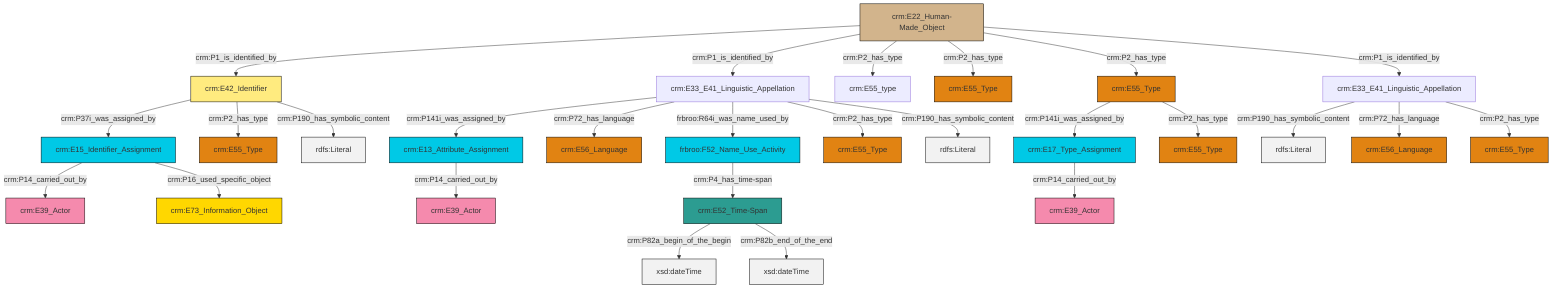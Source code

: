 graph TD
classDef Literal fill:#f2f2f2,stroke:#000000;
classDef CRM_Entity fill:#FFFFFF,stroke:#000000;
classDef Temporal_Entity fill:#00C9E6, stroke:#000000;
classDef Type fill:#E18312, stroke:#000000;
classDef Time-Span fill:#2C9C91, stroke:#000000;
classDef Appellation fill:#FFEB7F, stroke:#000000;
classDef Place fill:#008836, stroke:#000000;
classDef Persistent_Item fill:#B266B2, stroke:#000000;
classDef Conceptual_Object fill:#FFD700, stroke:#000000;
classDef Physical_Thing fill:#D2B48C, stroke:#000000;
classDef Actor fill:#f58aad, stroke:#000000;
classDef PC_Classes fill:#4ce600, stroke:#000000;
classDef Multi fill:#cccccc,stroke:#000000;

0["crm:E33_E41_Linguistic_Appellation"]:::Default -->|crm:P190_has_symbolic_content| 1[rdfs:Literal]:::Literal
2["crm:E22_Human-Made_Object"]:::Physical_Thing -->|crm:P1_is_identified_by| 3["crm:E42_Identifier"]:::Appellation
2["crm:E22_Human-Made_Object"]:::Physical_Thing -->|crm:P1_is_identified_by| 4["crm:E33_E41_Linguistic_Appellation"]:::Default
2["crm:E22_Human-Made_Object"]:::Physical_Thing -->|crm:P2_has_type| 5["crm:E55_type"]:::Default
10["crm:E17_Type_Assignment"]:::Temporal_Entity -->|crm:P14_carried_out_by| 11["crm:E39_Actor"]:::Actor
12["crm:E13_Attribute_Assignment"]:::Temporal_Entity -->|crm:P14_carried_out_by| 13["crm:E39_Actor"]:::Actor
19["crm:E15_Identifier_Assignment"]:::Temporal_Entity -->|crm:P14_carried_out_by| 8["crm:E39_Actor"]:::Actor
6["crm:E52_Time-Span"]:::Time-Span -->|crm:P82a_begin_of_the_begin| 20[xsd:dateTime]:::Literal
2["crm:E22_Human-Made_Object"]:::Physical_Thing -->|crm:P2_has_type| 21["crm:E55_Type"]:::Type
19["crm:E15_Identifier_Assignment"]:::Temporal_Entity -->|crm:P16_used_specific_object| 23["crm:E73_Information_Object"]:::Conceptual_Object
3["crm:E42_Identifier"]:::Appellation -->|crm:P37i_was_assigned_by| 19["crm:E15_Identifier_Assignment"]:::Temporal_Entity
4["crm:E33_E41_Linguistic_Appellation"]:::Default -->|crm:P141i_was_assigned_by| 12["crm:E13_Attribute_Assignment"]:::Temporal_Entity
4["crm:E33_E41_Linguistic_Appellation"]:::Default -->|crm:P72_has_language| 25["crm:E56_Language"]:::Type
30["crm:E55_Type"]:::Type -->|crm:P141i_was_assigned_by| 10["crm:E17_Type_Assignment"]:::Temporal_Entity
2["crm:E22_Human-Made_Object"]:::Physical_Thing -->|crm:P2_has_type| 30["crm:E55_Type"]:::Type
2["crm:E22_Human-Made_Object"]:::Physical_Thing -->|crm:P1_is_identified_by| 0["crm:E33_E41_Linguistic_Appellation"]:::Default
4["crm:E33_E41_Linguistic_Appellation"]:::Default -->|frbroo:R64i_was_name_used_by| 37["frbroo:F52_Name_Use_Activity"]:::Temporal_Entity
4["crm:E33_E41_Linguistic_Appellation"]:::Default -->|crm:P2_has_type| 14["crm:E55_Type"]:::Type
37["frbroo:F52_Name_Use_Activity"]:::Temporal_Entity -->|crm:P4_has_time-span| 6["crm:E52_Time-Span"]:::Time-Span
0["crm:E33_E41_Linguistic_Appellation"]:::Default -->|crm:P72_has_language| 17["crm:E56_Language"]:::Type
4["crm:E33_E41_Linguistic_Appellation"]:::Default -->|crm:P190_has_symbolic_content| 44[rdfs:Literal]:::Literal
6["crm:E52_Time-Span"]:::Time-Span -->|crm:P82b_end_of_the_end| 45[xsd:dateTime]:::Literal
3["crm:E42_Identifier"]:::Appellation -->|crm:P2_has_type| 35["crm:E55_Type"]:::Type
30["crm:E55_Type"]:::Type -->|crm:P2_has_type| 38["crm:E55_Type"]:::Type
0["crm:E33_E41_Linguistic_Appellation"]:::Default -->|crm:P2_has_type| 28["crm:E55_Type"]:::Type
3["crm:E42_Identifier"]:::Appellation -->|crm:P190_has_symbolic_content| 49[rdfs:Literal]:::Literal
